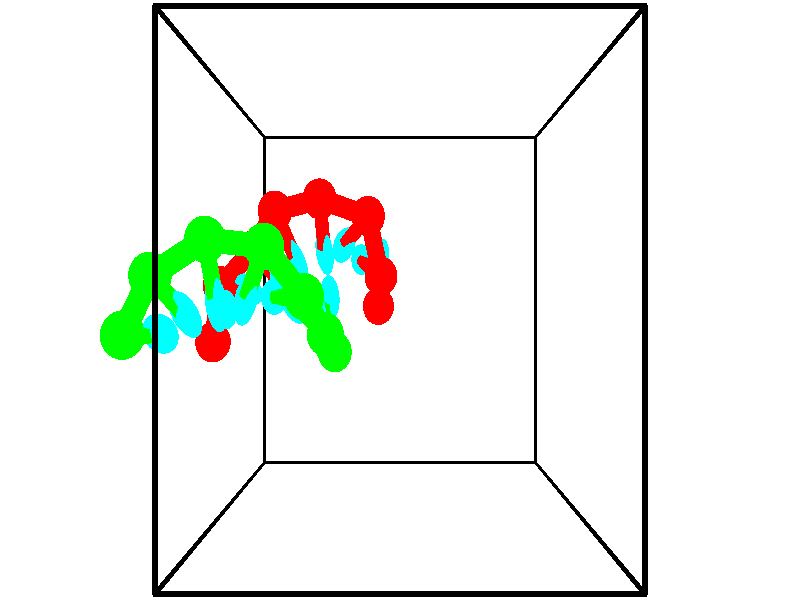 // switches for output
#declare DRAW_BASES = 1; // possible values are 0, 1; only relevant for DNA ribbons
#declare DRAW_BASES_TYPE = 3; // possible values are 1, 2, 3; only relevant for DNA ribbons
#declare DRAW_FOG = 0; // set to 1 to enable fog

#include "colors.inc"

#include "transforms.inc"
background { rgb <1, 1, 1>}

#default {
   normal{
       ripples 0.25
       frequency 0.20
       turbulence 0.2
       lambda 5
   }
	finish {
		phong 0.1
		phong_size 40.
	}
}

// original window dimensions: 1024x640


// camera settings

camera {
	sky <-0, 1, 0>
	up <-0, 1, 0>
	right 1.6 * <1, 0, 0>
	location <2.5, 2.5, 11.1562>
	look_at <2.5, 2.5, 2.5>
	direction <0, 0, -8.6562>
	angle 67.0682
}


# declare cpy_camera_pos = <2.5, 2.5, 11.1562>;
# if (DRAW_FOG = 1)
fog {
	fog_type 2
	up vnormalize(cpy_camera_pos)
	color rgbt<1,1,1,0.3>
	distance 1e-5
	fog_alt 3e-3
	fog_offset 4
}
# end


// LIGHTS

# declare lum = 6;
global_settings {
	ambient_light rgb lum * <0.05, 0.05, 0.05>
	max_trace_level 15
}# declare cpy_direct_light_amount = 0.25;
light_source
{	1000 * <-1, -1, 1>,
	rgb lum * cpy_direct_light_amount
	parallel
}

light_source
{	1000 * <1, 1, -1>,
	rgb lum * cpy_direct_light_amount
	parallel
}

// strand 0

// nucleotide -1

// particle -1
sphere {
	<2.152647, 2.414963, 1.420117> 0.250000
	pigment { color rgbt <1,0,0,0> }
	no_shadow
}
cylinder {
	<2.166298, 2.788233, 1.276997>,  <2.174489, 3.012195, 1.191124>, 0.100000
	pigment { color rgbt <1,0,0,0> }
	no_shadow
}
cylinder {
	<2.166298, 2.788233, 1.276997>,  <2.152647, 2.414963, 1.420117>, 0.100000
	pigment { color rgbt <1,0,0,0> }
	no_shadow
}

// particle -1
sphere {
	<2.166298, 2.788233, 1.276997> 0.100000
	pigment { color rgbt <1,0,0,0> }
	no_shadow
}
sphere {
	0, 1
	scale<0.080000,0.200000,0.300000>
	matrix <-0.760927, 0.256366, 0.596042,
		0.647939, 0.251919, 0.718827,
		0.034128, 0.933174, -0.357801,
		2.176536, 3.068185, 1.169656>
	pigment { color rgbt <0,1,1,0> }
	no_shadow
}
cylinder {
	<2.209959, 2.800835, 1.962015>,  <2.152647, 2.414963, 1.420117>, 0.130000
	pigment { color rgbt <1,0,0,0> }
	no_shadow
}

// nucleotide -1

// particle -1
sphere {
	<2.209959, 2.800835, 1.962015> 0.250000
	pigment { color rgbt <1,0,0,0> }
	no_shadow
}
cylinder {
	<2.016998, 2.939892, 1.640411>,  <1.901222, 3.023326, 1.447449>, 0.100000
	pigment { color rgbt <1,0,0,0> }
	no_shadow
}
cylinder {
	<2.016998, 2.939892, 1.640411>,  <2.209959, 2.800835, 1.962015>, 0.100000
	pigment { color rgbt <1,0,0,0> }
	no_shadow
}

// particle -1
sphere {
	<2.016998, 2.939892, 1.640411> 0.100000
	pigment { color rgbt <1,0,0,0> }
	no_shadow
}
sphere {
	0, 1
	scale<0.080000,0.200000,0.300000>
	matrix <-0.800734, 0.197105, 0.565663,
		0.355123, 0.916676, 0.183286,
		-0.482403, 0.347643, -0.804010,
		1.872277, 3.044185, 1.399208>
	pigment { color rgbt <0,1,1,0> }
	no_shadow
}
cylinder {
	<2.024074, 3.542947, 2.144461>,  <2.209959, 2.800835, 1.962015>, 0.130000
	pigment { color rgbt <1,0,0,0> }
	no_shadow
}

// nucleotide -1

// particle -1
sphere {
	<2.024074, 3.542947, 2.144461> 0.250000
	pigment { color rgbt <1,0,0,0> }
	no_shadow
}
cylinder {
	<1.792992, 3.356133, 1.876690>,  <1.654342, 3.244044, 1.716027>, 0.100000
	pigment { color rgbt <1,0,0,0> }
	no_shadow
}
cylinder {
	<1.792992, 3.356133, 1.876690>,  <2.024074, 3.542947, 2.144461>, 0.100000
	pigment { color rgbt <1,0,0,0> }
	no_shadow
}

// particle -1
sphere {
	<1.792992, 3.356133, 1.876690> 0.100000
	pigment { color rgbt <1,0,0,0> }
	no_shadow
}
sphere {
	0, 1
	scale<0.080000,0.200000,0.300000>
	matrix <-0.728737, -0.074331, 0.680747,
		-0.367693, 0.881109, -0.297405,
		-0.577706, -0.467036, -0.669428,
		1.619680, 3.216022, 1.675862>
	pigment { color rgbt <0,1,1,0> }
	no_shadow
}
cylinder {
	<1.316392, 3.739678, 2.262224>,  <2.024074, 3.542947, 2.144461>, 0.130000
	pigment { color rgbt <1,0,0,0> }
	no_shadow
}

// nucleotide -1

// particle -1
sphere {
	<1.316392, 3.739678, 2.262224> 0.250000
	pigment { color rgbt <1,0,0,0> }
	no_shadow
}
cylinder {
	<1.336517, 3.375683, 2.097595>,  <1.348592, 3.157286, 1.998818>, 0.100000
	pigment { color rgbt <1,0,0,0> }
	no_shadow
}
cylinder {
	<1.336517, 3.375683, 2.097595>,  <1.316392, 3.739678, 2.262224>, 0.100000
	pigment { color rgbt <1,0,0,0> }
	no_shadow
}

// particle -1
sphere {
	<1.336517, 3.375683, 2.097595> 0.100000
	pigment { color rgbt <1,0,0,0> }
	no_shadow
}
sphere {
	0, 1
	scale<0.080000,0.200000,0.300000>
	matrix <-0.726603, -0.316081, 0.610034,
		-0.685213, 0.268357, -0.677102,
		0.050312, -0.909987, -0.411572,
		1.351611, 3.102687, 1.974124>
	pigment { color rgbt <0,1,1,0> }
	no_shadow
}
cylinder {
	<0.639856, 3.604671, 2.170512>,  <1.316392, 3.739678, 2.262224>, 0.130000
	pigment { color rgbt <1,0,0,0> }
	no_shadow
}

// nucleotide -1

// particle -1
sphere {
	<0.639856, 3.604671, 2.170512> 0.250000
	pigment { color rgbt <1,0,0,0> }
	no_shadow
}
cylinder {
	<0.819283, 3.248178, 2.143692>,  <0.926938, 3.034283, 2.127600>, 0.100000
	pigment { color rgbt <1,0,0,0> }
	no_shadow
}
cylinder {
	<0.819283, 3.248178, 2.143692>,  <0.639856, 3.604671, 2.170512>, 0.100000
	pigment { color rgbt <1,0,0,0> }
	no_shadow
}

// particle -1
sphere {
	<0.819283, 3.248178, 2.143692> 0.100000
	pigment { color rgbt <1,0,0,0> }
	no_shadow
}
sphere {
	0, 1
	scale<0.080000,0.200000,0.300000>
	matrix <-0.675228, -0.387087, 0.627878,
		-0.585539, -0.236370, -0.775418,
		0.448566, -0.891231, -0.067051,
		0.953852, 2.980809, 2.123577>
	pigment { color rgbt <0,1,1,0> }
	no_shadow
}
cylinder {
	<0.230833, 3.138552, 1.862244>,  <0.639856, 3.604671, 2.170512>, 0.130000
	pigment { color rgbt <1,0,0,0> }
	no_shadow
}

// nucleotide -1

// particle -1
sphere {
	<0.230833, 3.138552, 1.862244> 0.250000
	pigment { color rgbt <1,0,0,0> }
	no_shadow
}
cylinder {
	<0.486778, 2.931944, 2.089851>,  <0.640345, 2.807979, 2.226415>, 0.100000
	pigment { color rgbt <1,0,0,0> }
	no_shadow
}
cylinder {
	<0.486778, 2.931944, 2.089851>,  <0.230833, 3.138552, 1.862244>, 0.100000
	pigment { color rgbt <1,0,0,0> }
	no_shadow
}

// particle -1
sphere {
	<0.486778, 2.931944, 2.089851> 0.100000
	pigment { color rgbt <1,0,0,0> }
	no_shadow
}
sphere {
	0, 1
	scale<0.080000,0.200000,0.300000>
	matrix <-0.760790, -0.321218, 0.563930,
		-0.108502, -0.793741, -0.598500,
		0.639863, -0.516521, 0.569018,
		0.678737, 2.776988, 2.260556>
	pigment { color rgbt <0,1,1,0> }
	no_shadow
}
cylinder {
	<-0.202174, 2.677104, 2.079931>,  <0.230833, 3.138552, 1.862244>, 0.130000
	pigment { color rgbt <1,0,0,0> }
	no_shadow
}

// nucleotide -1

// particle -1
sphere {
	<-0.202174, 2.677104, 2.079931> 0.250000
	pigment { color rgbt <1,0,0,0> }
	no_shadow
}
cylinder {
	<0.103790, 2.647875, 2.335922>,  <0.287369, 2.630337, 2.489517>, 0.100000
	pigment { color rgbt <1,0,0,0> }
	no_shadow
}
cylinder {
	<0.103790, 2.647875, 2.335922>,  <-0.202174, 2.677104, 2.079931>, 0.100000
	pigment { color rgbt <1,0,0,0> }
	no_shadow
}

// particle -1
sphere {
	<0.103790, 2.647875, 2.335922> 0.100000
	pigment { color rgbt <1,0,0,0> }
	no_shadow
}
sphere {
	0, 1
	scale<0.080000,0.200000,0.300000>
	matrix <-0.616702, -0.369951, 0.694849,
		0.185985, -0.926173, -0.328045,
		0.764911, -0.073075, 0.639978,
		0.333263, 2.625953, 2.527916>
	pigment { color rgbt <0,1,1,0> }
	no_shadow
}
cylinder {
	<-0.252959, 1.984113, 2.266324>,  <-0.202174, 2.677104, 2.079931>, 0.130000
	pigment { color rgbt <1,0,0,0> }
	no_shadow
}

// nucleotide -1

// particle -1
sphere {
	<-0.252959, 1.984113, 2.266324> 0.250000
	pigment { color rgbt <1,0,0,0> }
	no_shadow
}
cylinder {
	<-0.066078, 2.211967, 2.536800>,  <0.046050, 2.348680, 2.699086>, 0.100000
	pigment { color rgbt <1,0,0,0> }
	no_shadow
}
cylinder {
	<-0.066078, 2.211967, 2.536800>,  <-0.252959, 1.984113, 2.266324>, 0.100000
	pigment { color rgbt <1,0,0,0> }
	no_shadow
}

// particle -1
sphere {
	<-0.066078, 2.211967, 2.536800> 0.100000
	pigment { color rgbt <1,0,0,0> }
	no_shadow
}
sphere {
	0, 1
	scale<0.080000,0.200000,0.300000>
	matrix <-0.621231, -0.332695, 0.709497,
		0.629121, -0.751550, 0.198440,
		0.467202, 0.569637, 0.676192,
		0.074083, 2.382859, 2.739658>
	pigment { color rgbt <0,1,1,0> }
	no_shadow
}
// strand 1

// nucleotide -1

// particle -1
sphere {
	<-0.861399, 2.146310, 3.837947> 0.250000
	pigment { color rgbt <0,1,0,0> }
	no_shadow
}
cylinder {
	<-0.520126, 2.163273, 4.045902>,  <-0.315363, 2.173450, 4.170675>, 0.100000
	pigment { color rgbt <0,1,0,0> }
	no_shadow
}
cylinder {
	<-0.520126, 2.163273, 4.045902>,  <-0.861399, 2.146310, 3.837947>, 0.100000
	pigment { color rgbt <0,1,0,0> }
	no_shadow
}

// particle -1
sphere {
	<-0.520126, 2.163273, 4.045902> 0.100000
	pigment { color rgbt <0,1,0,0> }
	no_shadow
}
sphere {
	0, 1
	scale<0.080000,0.200000,0.300000>
	matrix <0.493221, 0.258766, -0.830526,
		-0.169749, 0.965009, 0.199858,
		0.853181, 0.042407, 0.519888,
		-0.264172, 2.175995, 4.201869>
	pigment { color rgbt <0,1,1,0> }
	no_shadow
}
cylinder {
	<-0.613948, 2.752376, 3.632665>,  <-0.861399, 2.146310, 3.837947>, 0.130000
	pigment { color rgbt <0,1,0,0> }
	no_shadow
}

// nucleotide -1

// particle -1
sphere {
	<-0.613948, 2.752376, 3.632665> 0.250000
	pigment { color rgbt <0,1,0,0> }
	no_shadow
}
cylinder {
	<-0.315735, 2.525486, 3.772629>,  <-0.136807, 2.389352, 3.856607>, 0.100000
	pigment { color rgbt <0,1,0,0> }
	no_shadow
}
cylinder {
	<-0.315735, 2.525486, 3.772629>,  <-0.613948, 2.752376, 3.632665>, 0.100000
	pigment { color rgbt <0,1,0,0> }
	no_shadow
}

// particle -1
sphere {
	<-0.315735, 2.525486, 3.772629> 0.100000
	pigment { color rgbt <0,1,0,0> }
	no_shadow
}
sphere {
	0, 1
	scale<0.080000,0.200000,0.300000>
	matrix <0.540564, 0.207548, -0.815300,
		0.389835, 0.796982, 0.461355,
		0.745533, -0.567225, 0.349910,
		-0.092075, 2.355319, 3.877602>
	pigment { color rgbt <0,1,1,0> }
	no_shadow
}
cylinder {
	<0.029817, 3.138644, 3.507225>,  <-0.613948, 2.752376, 3.632665>, 0.130000
	pigment { color rgbt <0,1,0,0> }
	no_shadow
}

// nucleotide -1

// particle -1
sphere {
	<0.029817, 3.138644, 3.507225> 0.250000
	pigment { color rgbt <0,1,0,0> }
	no_shadow
}
cylinder {
	<0.116440, 2.748528, 3.524719>,  <0.168413, 2.514458, 3.535216>, 0.100000
	pigment { color rgbt <0,1,0,0> }
	no_shadow
}
cylinder {
	<0.116440, 2.748528, 3.524719>,  <0.029817, 3.138644, 3.507225>, 0.100000
	pigment { color rgbt <0,1,0,0> }
	no_shadow
}

// particle -1
sphere {
	<0.116440, 2.748528, 3.524719> 0.100000
	pigment { color rgbt <0,1,0,0> }
	no_shadow
}
sphere {
	0, 1
	scale<0.080000,0.200000,0.300000>
	matrix <0.601279, 0.097949, -0.793013,
		0.769134, 0.198030, 0.607633,
		0.216557, -0.975290, 0.043736,
		0.181407, 2.455940, 3.537840>
	pigment { color rgbt <0,1,1,0> }
	no_shadow
}
cylinder {
	<0.780980, 3.064686, 3.522498>,  <0.029817, 3.138644, 3.507225>, 0.130000
	pigment { color rgbt <0,1,0,0> }
	no_shadow
}

// nucleotide -1

// particle -1
sphere {
	<0.780980, 3.064686, 3.522498> 0.250000
	pigment { color rgbt <0,1,0,0> }
	no_shadow
}
cylinder {
	<0.607040, 2.736523, 3.373993>,  <0.502677, 2.539624, 3.284890>, 0.100000
	pigment { color rgbt <0,1,0,0> }
	no_shadow
}
cylinder {
	<0.607040, 2.736523, 3.373993>,  <0.780980, 3.064686, 3.522498>, 0.100000
	pigment { color rgbt <0,1,0,0> }
	no_shadow
}

// particle -1
sphere {
	<0.607040, 2.736523, 3.373993> 0.100000
	pigment { color rgbt <0,1,0,0> }
	no_shadow
}
sphere {
	0, 1
	scale<0.080000,0.200000,0.300000>
	matrix <0.631731, 0.015884, -0.775025,
		0.641735, -0.571557, 0.511370,
		-0.434848, -0.820409, -0.371264,
		0.476586, 2.490400, 3.262614>
	pigment { color rgbt <0,1,1,0> }
	no_shadow
}
cylinder {
	<1.280841, 2.533957, 3.472698>,  <0.780980, 3.064686, 3.522498>, 0.130000
	pigment { color rgbt <0,1,0,0> }
	no_shadow
}

// nucleotide -1

// particle -1
sphere {
	<1.280841, 2.533957, 3.472698> 0.250000
	pigment { color rgbt <0,1,0,0> }
	no_shadow
}
cylinder {
	<1.000305, 2.533062, 3.187569>,  <0.831984, 2.532525, 3.016491>, 0.100000
	pigment { color rgbt <0,1,0,0> }
	no_shadow
}
cylinder {
	<1.000305, 2.533062, 3.187569>,  <1.280841, 2.533957, 3.472698>, 0.100000
	pigment { color rgbt <0,1,0,0> }
	no_shadow
}

// particle -1
sphere {
	<1.000305, 2.533062, 3.187569> 0.100000
	pigment { color rgbt <0,1,0,0> }
	no_shadow
}
sphere {
	0, 1
	scale<0.080000,0.200000,0.300000>
	matrix <0.712259, 0.037737, -0.700902,
		0.028456, -0.999285, -0.024886,
		-0.701340, -0.002220, -0.712824,
		0.789903, 2.532391, 2.973722>
	pigment { color rgbt <0,1,1,0> }
	no_shadow
}
cylinder {
	<1.485607, 2.109684, 2.947205>,  <1.280841, 2.533957, 3.472698>, 0.130000
	pigment { color rgbt <0,1,0,0> }
	no_shadow
}

// nucleotide -1

// particle -1
sphere {
	<1.485607, 2.109684, 2.947205> 0.250000
	pigment { color rgbt <0,1,0,0> }
	no_shadow
}
cylinder {
	<1.207916, 2.302212, 2.733147>,  <1.041302, 2.417728, 2.604712>, 0.100000
	pigment { color rgbt <0,1,0,0> }
	no_shadow
}
cylinder {
	<1.207916, 2.302212, 2.733147>,  <1.485607, 2.109684, 2.947205>, 0.100000
	pigment { color rgbt <0,1,0,0> }
	no_shadow
}

// particle -1
sphere {
	<1.207916, 2.302212, 2.733147> 0.100000
	pigment { color rgbt <0,1,0,0> }
	no_shadow
}
sphere {
	0, 1
	scale<0.080000,0.200000,0.300000>
	matrix <0.651817, 0.105090, -0.751060,
		-0.305261, -0.870223, -0.386688,
		-0.694227, 0.481319, -0.535146,
		0.999648, 2.446607, 2.572603>
	pigment { color rgbt <0,1,1,0> }
	no_shadow
}
cylinder {
	<1.530374, 1.853697, 2.171862>,  <1.485607, 2.109684, 2.947205>, 0.130000
	pigment { color rgbt <0,1,0,0> }
	no_shadow
}

// nucleotide -1

// particle -1
sphere {
	<1.530374, 1.853697, 2.171862> 0.250000
	pigment { color rgbt <0,1,0,0> }
	no_shadow
}
cylinder {
	<1.349747, 2.208385, 2.132244>,  <1.241370, 2.421199, 2.108473>, 0.100000
	pigment { color rgbt <0,1,0,0> }
	no_shadow
}
cylinder {
	<1.349747, 2.208385, 2.132244>,  <1.530374, 1.853697, 2.171862>, 0.100000
	pigment { color rgbt <0,1,0,0> }
	no_shadow
}

// particle -1
sphere {
	<1.349747, 2.208385, 2.132244> 0.100000
	pigment { color rgbt <0,1,0,0> }
	no_shadow
}
sphere {
	0, 1
	scale<0.080000,0.200000,0.300000>
	matrix <0.674219, 0.266413, -0.688805,
		-0.584391, -0.377821, -0.718149,
		-0.451569, 0.886721, -0.099045,
		1.214276, 2.474402, 2.102530>
	pigment { color rgbt <0,1,1,0> }
	no_shadow
}
cylinder {
	<1.361558, 1.910639, 1.417510>,  <1.530374, 1.853697, 2.171862>, 0.130000
	pigment { color rgbt <0,1,0,0> }
	no_shadow
}

// nucleotide -1

// particle -1
sphere {
	<1.361558, 1.910639, 1.417510> 0.250000
	pigment { color rgbt <0,1,0,0> }
	no_shadow
}
cylinder {
	<1.386505, 2.270176, 1.591034>,  <1.401474, 2.485898, 1.695148>, 0.100000
	pigment { color rgbt <0,1,0,0> }
	no_shadow
}
cylinder {
	<1.386505, 2.270176, 1.591034>,  <1.361558, 1.910639, 1.417510>, 0.100000
	pigment { color rgbt <0,1,0,0> }
	no_shadow
}

// particle -1
sphere {
	<1.386505, 2.270176, 1.591034> 0.100000
	pigment { color rgbt <0,1,0,0> }
	no_shadow
}
sphere {
	0, 1
	scale<0.080000,0.200000,0.300000>
	matrix <0.657240, 0.290117, -0.695606,
		-0.751096, 0.328501, -0.572662,
		0.062368, 0.898843, 0.433810,
		1.405216, 2.539829, 1.721177>
	pigment { color rgbt <0,1,1,0> }
	no_shadow
}
// box output
cylinder {
	<0.000000, 0.000000, 0.000000>,  <5.000000, 0.000000, 0.000000>, 0.025000
	pigment { color rgbt <0,0,0,0> }
	no_shadow
}
cylinder {
	<0.000000, 0.000000, 0.000000>,  <0.000000, 5.000000, 0.000000>, 0.025000
	pigment { color rgbt <0,0,0,0> }
	no_shadow
}
cylinder {
	<0.000000, 0.000000, 0.000000>,  <0.000000, 0.000000, 5.000000>, 0.025000
	pigment { color rgbt <0,0,0,0> }
	no_shadow
}
cylinder {
	<5.000000, 5.000000, 5.000000>,  <0.000000, 5.000000, 5.000000>, 0.025000
	pigment { color rgbt <0,0,0,0> }
	no_shadow
}
cylinder {
	<5.000000, 5.000000, 5.000000>,  <5.000000, 0.000000, 5.000000>, 0.025000
	pigment { color rgbt <0,0,0,0> }
	no_shadow
}
cylinder {
	<5.000000, 5.000000, 5.000000>,  <5.000000, 5.000000, 0.000000>, 0.025000
	pigment { color rgbt <0,0,0,0> }
	no_shadow
}
cylinder {
	<0.000000, 0.000000, 5.000000>,  <0.000000, 5.000000, 5.000000>, 0.025000
	pigment { color rgbt <0,0,0,0> }
	no_shadow
}
cylinder {
	<0.000000, 0.000000, 5.000000>,  <5.000000, 0.000000, 5.000000>, 0.025000
	pigment { color rgbt <0,0,0,0> }
	no_shadow
}
cylinder {
	<5.000000, 5.000000, 0.000000>,  <0.000000, 5.000000, 0.000000>, 0.025000
	pigment { color rgbt <0,0,0,0> }
	no_shadow
}
cylinder {
	<5.000000, 5.000000, 0.000000>,  <5.000000, 0.000000, 0.000000>, 0.025000
	pigment { color rgbt <0,0,0,0> }
	no_shadow
}
cylinder {
	<5.000000, 0.000000, 5.000000>,  <5.000000, 0.000000, 0.000000>, 0.025000
	pigment { color rgbt <0,0,0,0> }
	no_shadow
}
cylinder {
	<0.000000, 5.000000, 0.000000>,  <0.000000, 5.000000, 5.000000>, 0.025000
	pigment { color rgbt <0,0,0,0> }
	no_shadow
}
// end of box output
